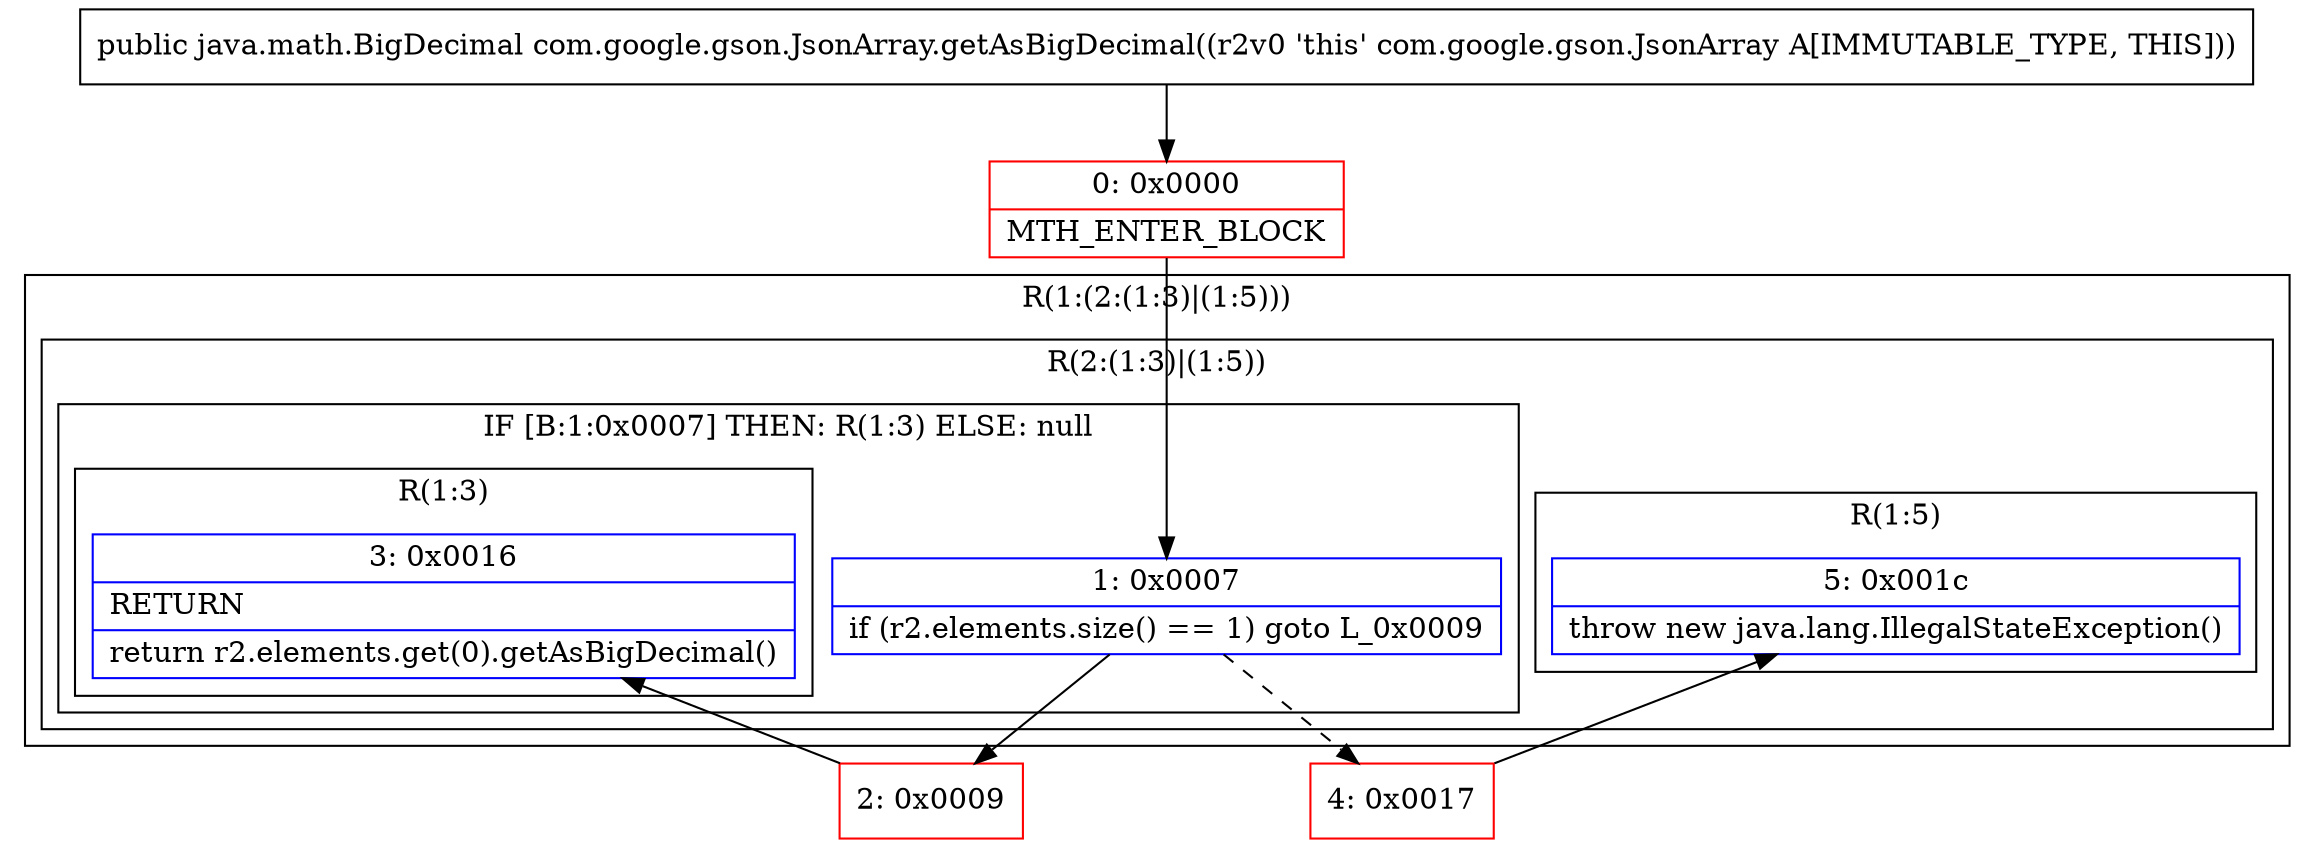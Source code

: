 digraph "CFG forcom.google.gson.JsonArray.getAsBigDecimal()Ljava\/math\/BigDecimal;" {
subgraph cluster_Region_1247302126 {
label = "R(1:(2:(1:3)|(1:5)))";
node [shape=record,color=blue];
subgraph cluster_Region_1561668157 {
label = "R(2:(1:3)|(1:5))";
node [shape=record,color=blue];
subgraph cluster_IfRegion_1633785776 {
label = "IF [B:1:0x0007] THEN: R(1:3) ELSE: null";
node [shape=record,color=blue];
Node_1 [shape=record,label="{1\:\ 0x0007|if (r2.elements.size() == 1) goto L_0x0009\l}"];
subgraph cluster_Region_1729306960 {
label = "R(1:3)";
node [shape=record,color=blue];
Node_3 [shape=record,label="{3\:\ 0x0016|RETURN\l|return r2.elements.get(0).getAsBigDecimal()\l}"];
}
}
subgraph cluster_Region_1867307901 {
label = "R(1:5)";
node [shape=record,color=blue];
Node_5 [shape=record,label="{5\:\ 0x001c|throw new java.lang.IllegalStateException()\l}"];
}
}
}
Node_0 [shape=record,color=red,label="{0\:\ 0x0000|MTH_ENTER_BLOCK\l}"];
Node_2 [shape=record,color=red,label="{2\:\ 0x0009}"];
Node_4 [shape=record,color=red,label="{4\:\ 0x0017}"];
MethodNode[shape=record,label="{public java.math.BigDecimal com.google.gson.JsonArray.getAsBigDecimal((r2v0 'this' com.google.gson.JsonArray A[IMMUTABLE_TYPE, THIS])) }"];
MethodNode -> Node_0;
Node_1 -> Node_2;
Node_1 -> Node_4[style=dashed];
Node_0 -> Node_1;
Node_2 -> Node_3;
Node_4 -> Node_5;
}

